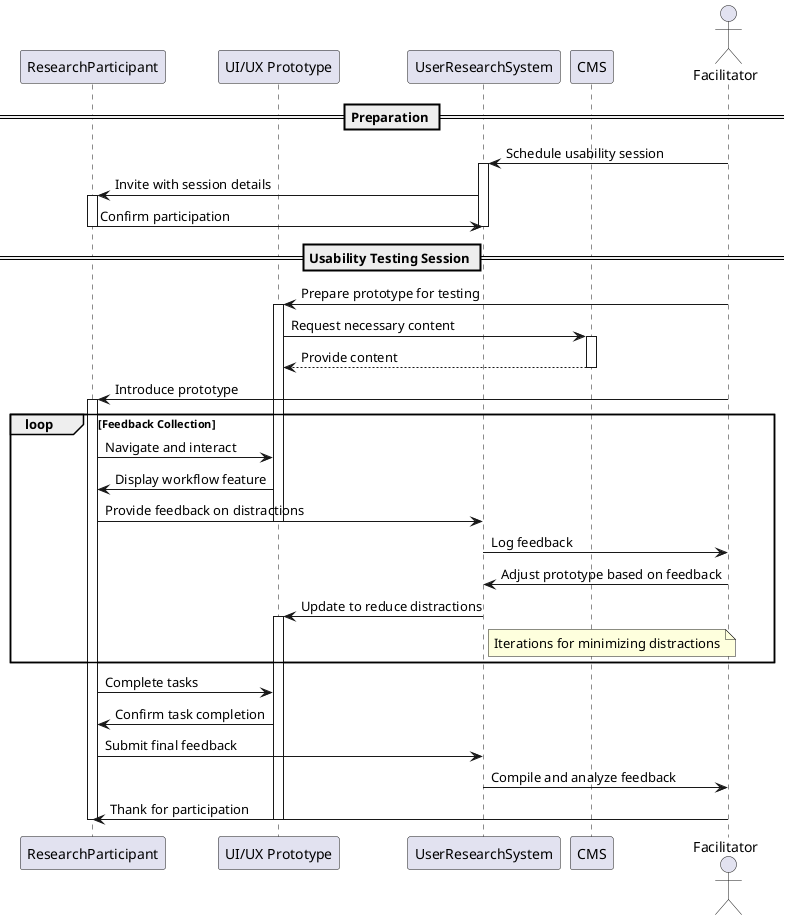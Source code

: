 @startuml
participant ResearchParticipant as RP
participant "UI/UX Prototype" as Prototype
participant UserResearchSystem as URS
participant CMS

actor Facilitator

== Preparation ==
Facilitator -> URS : Schedule usability session
activate URS
URS -> RP : Invite with session details
activate RP
RP -> URS : Confirm participation
deactivate RP
deactivate URS

== Usability Testing Session ==
Facilitator -> Prototype : Prepare prototype for testing
activate Prototype
Prototype -> CMS : Request necessary content
activate CMS
CMS --> Prototype : Provide content 
deactivate CMS

Facilitator -> RP : Introduce prototype
activate RP

loop Feedback Collection
    RP -> Prototype : Navigate and interact
    Prototype -> RP : Display workflow feature
    RP -> URS : Provide feedback on distractions
    deactivate Prototype
    URS -> Facilitator : Log feedback
    Facilitator -> URS : Adjust prototype based on feedback
    URS -> Prototype : Update to reduce distractions
    activate Prototype
    note right of URS : Iterations for minimizing distractions
end

RP -> Prototype : Complete tasks
Prototype -> RP : Confirm task completion
RP -> URS : Submit final feedback
URS -> Facilitator : Compile and analyze feedback
Facilitator -> RP : Thank for participation

deactivate RP
deactivate Prototype
deactivate URS

@enduml
